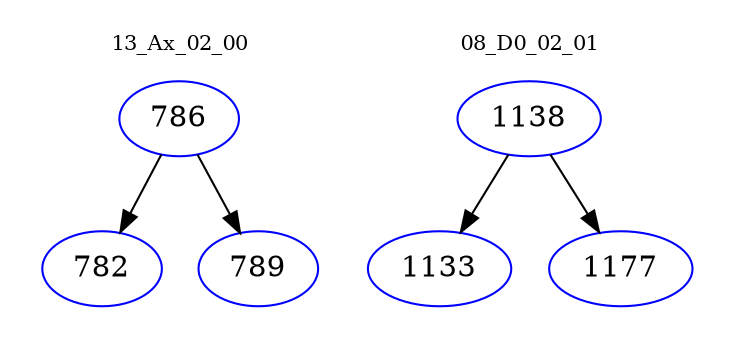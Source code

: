 digraph{
subgraph cluster_0 {
color = white
label = "13_Ax_02_00";
fontsize=10;
T0_786 [label="786", color="blue"]
T0_786 -> T0_782 [color="black"]
T0_782 [label="782", color="blue"]
T0_786 -> T0_789 [color="black"]
T0_789 [label="789", color="blue"]
}
subgraph cluster_1 {
color = white
label = "08_D0_02_01";
fontsize=10;
T1_1138 [label="1138", color="blue"]
T1_1138 -> T1_1133 [color="black"]
T1_1133 [label="1133", color="blue"]
T1_1138 -> T1_1177 [color="black"]
T1_1177 [label="1177", color="blue"]
}
}
